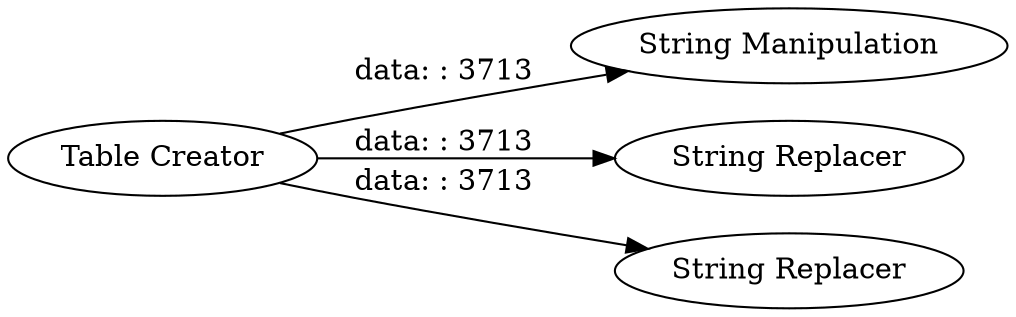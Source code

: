 digraph {
	"-3604945250255037985_31" [label="String Manipulation"]
	"-3604945250255037985_32" [label="String Replacer"]
	"-3604945250255037985_30" [label="String Replacer"]
	"-3604945250255037985_1" [label="Table Creator"]
	"-3604945250255037985_1" -> "-3604945250255037985_32" [label="data: : 3713"]
	"-3604945250255037985_1" -> "-3604945250255037985_30" [label="data: : 3713"]
	"-3604945250255037985_1" -> "-3604945250255037985_31" [label="data: : 3713"]
	rankdir=LR
}
